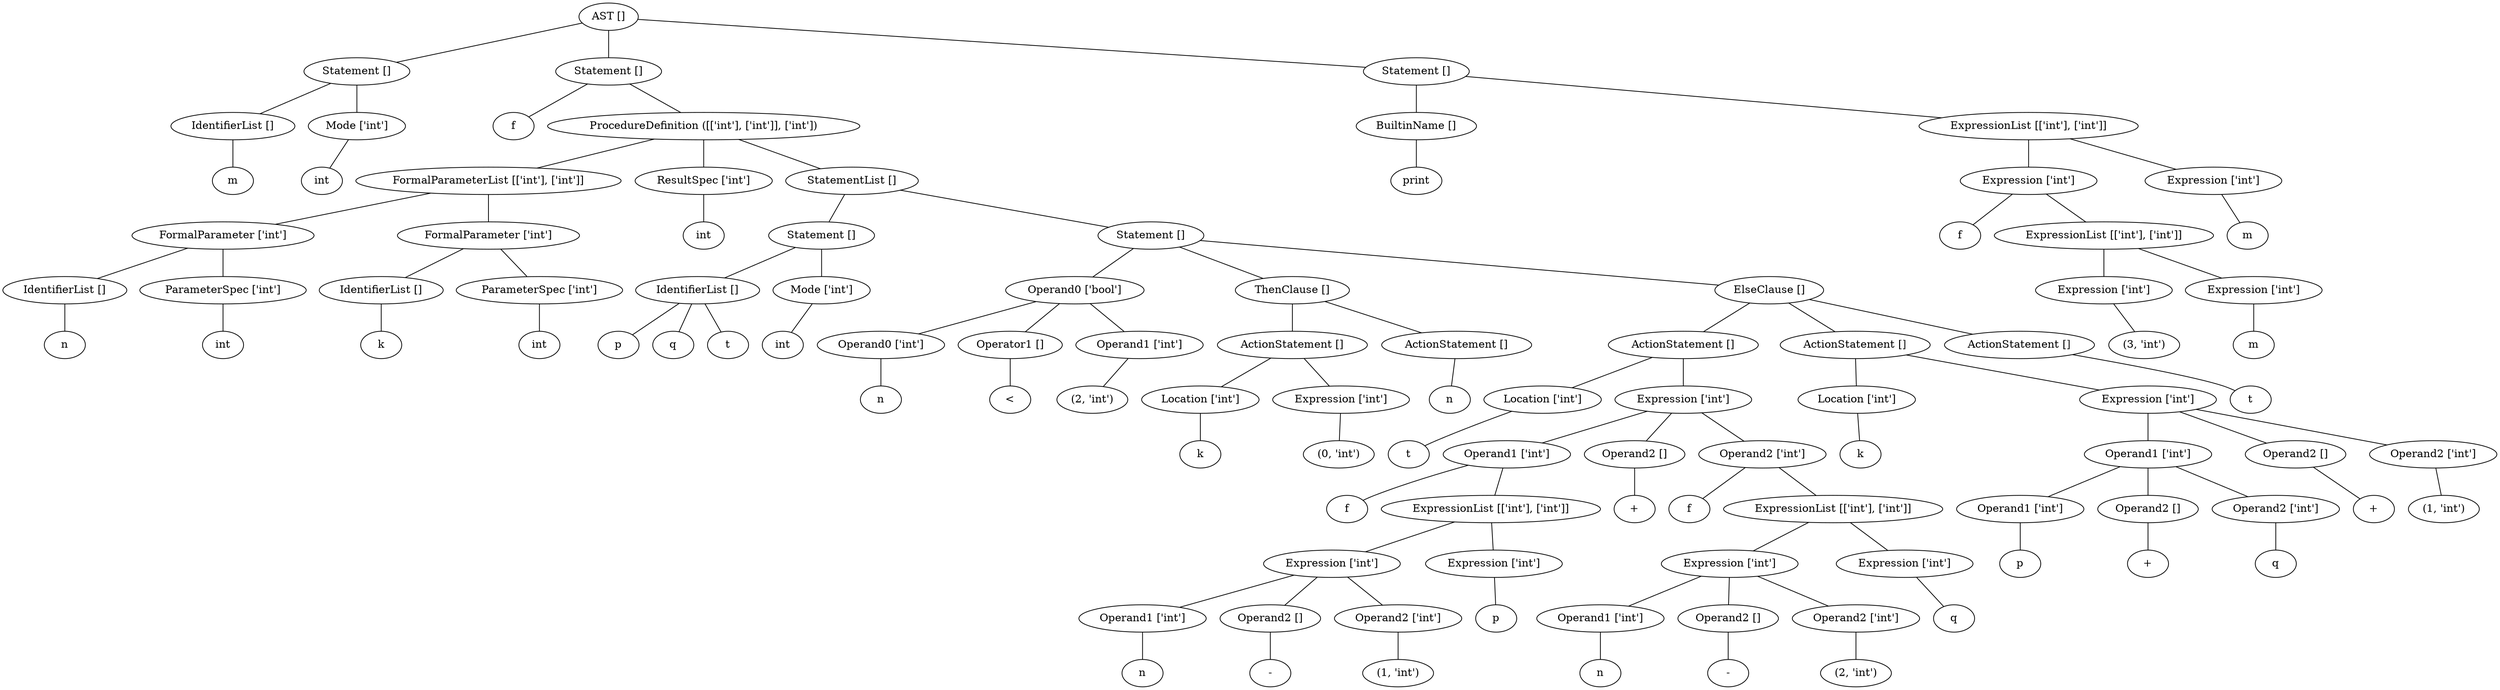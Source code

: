 graph G {
140556960309936 [label="AST []"];
140556981164856 [label="AST []"];
140556960309936 -- 140556981164856;
140556981164856 [label="Statement []"];
140556960399712 [label="Statement []"];
140556981164856 -- 140556960399712;
140556960399712 [label="IdentifierList []"];
10508404736352102068 [label=m];
140556960399712 -- 10508404736352102068;
140556981204472 [label="Statement []"];
140556981164856 -- 140556981204472;
140556981204472 [label="Mode ['int']"];
13652575805849603422 [label=int];
140556981204472 -- 13652575805849603422;
140556958462024 [label="AST []"];
140556960309936 -- 140556958462024;
140556958462024 [label="Statement []"];
10052637090248032270 [label=f];
140556958462024 -- 10052637090248032270;
140556958463592 [label="Statement []"];
140556958462024 -- 140556958463592;
140556958463592 [label="ProcedureDefinition ([['int'], ['int']], ['int'])"];
140556958462584 [label="ProcedureDefinition ([['int'], ['int']], ['int'])"];
140556958463592 -- 140556958462584;
140556958462584 [label="FormalParameterList [['int'], ['int']]"];
140556958462472 [label="FormalParameterList [['int'], ['int']]"];
140556958462584 -- 140556958462472;
140556958462472 [label="FormalParameter ['int']"];
140556958462192 [label="FormalParameter ['int']"];
140556958462472 -- 140556958462192;
140556958462192 [label="IdentifierList []"];
10227971289997723693 [label=n];
140556958462192 -- 10227971289997723693;
140556958462360 [label="FormalParameter ['int']"];
140556958462472 -- 140556958462360;
140556958462360 [label="ParameterSpec ['int']"];
9869930810854581844 [label=int];
140556958462360 -- 9869930810854581844;
140556958463032 [label="FormalParameterList [['int'], ['int']]"];
140556958462584 -- 140556958463032;
140556958463032 [label="FormalParameter ['int']"];
140556958462696 [label="FormalParameter ['int']"];
140556958463032 -- 140556958462696;
140556958462696 [label="IdentifierList []"];
10517056333854064666 [label=k];
140556958462696 -- 10517056333854064666;
140556958462864 [label="FormalParameter ['int']"];
140556958463032 -- 140556958462864;
140556958462864 [label="ParameterSpec ['int']"];
9364765308078504313 [label=int];
140556958462864 -- 9364765308078504313;
140556958463088 [label="ProcedureDefinition ([['int'], ['int']], ['int'])"];
140556958463592 -- 140556958463088;
140556958463088 [label="ResultSpec ['int']"];
10034480035503137635 [label=int];
140556958463088 -- 10034480035503137635;
140556958150952 [label="ProcedureDefinition ([['int'], ['int']], ['int'])"];
140556958463592 -- 140556958150952;
140556958150952 [label="StatementList []"];
140556958463648 [label="StatementList []"];
140556958150952 -- 140556958463648;
140556958463648 [label="Statement []"];
140556958463816 [label="Statement []"];
140556958463648 -- 140556958463816;
140556958463816 [label="IdentifierList []"];
12125308086334101037 [label=p];
140556958463816 -- 12125308086334101037;
10637481263154814929 [label=q];
140556958463816 -- 10637481263154814929;
13446711100930415564 [label=t];
140556958463816 -- 13446711100930415564;
140556958463872 [label="Statement []"];
140556958463648 -- 140556958463872;
140556958463872 [label="Mode ['int']"];
12343574069392711983 [label=int];
140556958463872 -- 12343574069392711983;
140556958463256 [label="StatementList []"];
140556958150952 -- 140556958463256;
140556958463256 [label="Statement []"];
140556958464824 [label="Statement []"];
140556958463256 -- 140556958464824;
140556958464824 [label="Operand0 ['bool']"];
140556958464208 [label="Operand0 ['bool']"];
140556958464824 -- 140556958464208;
140556958464208 [label="Operand0 ['int']"];
9401567954965690331 [label=n];
140556958464208 -- 9401567954965690331;
140556958464096 [label="Operand0 ['bool']"];
140556958464824 -- 140556958464096;
140556958464096 [label="Operator1 []"];
12702182800856937491 [label="<"];
140556958464096 -- 12702182800856937491;
140556958464768 [label="Operand0 ['bool']"];
140556958464824 -- 140556958464768;
140556958464768 [label="Operand1 ['int']"];
11100777514477823985 [label="(2, 'int')"];
140556958464768 -- 11100777514477823985;
140556960333608 [label="Statement []"];
140556958463256 -- 140556960333608;
140556960333608 [label="ThenClause []"];
140556958465608 [label="ThenClause []"];
140556960333608 -- 140556958465608;
140556958465608 [label="ActionStatement []"];
140556958464320 [label="ActionStatement []"];
140556958465608 -- 140556958464320;
140556958464320 [label="Location ['int']"];
12234526481556729031 [label=k];
140556958464320 -- 12234526481556729031;
140556958465440 [label="ActionStatement []"];
140556958465608 -- 140556958465440;
140556958465440 [label="Expression ['int']"];
13773496706613488774 [label="(0, 'int')"];
140556958465440 -- 13773496706613488774;
140556958150896 [label="ThenClause []"];
140556960333608 -- 140556958150896;
140556958150896 [label="ActionStatement []"];
9478921783419505728 [label=n];
140556958150896 -- 9478921783419505728;
140556959483496 [label="Statement []"];
140556958463256 -- 140556959483496;
140556959483496 [label="ElseClause []"];
140556958153472 [label="ElseClause []"];
140556959483496 -- 140556958153472;
140556958153472 [label="ActionStatement []"];
140556958464600 [label="ActionStatement []"];
140556958153472 -- 140556958464600;
140556958464600 [label="Location ['int']"];
9622336495195495898 [label=t];
140556958464600 -- 9622336495195495898;
140556958154312 [label="ActionStatement []"];
140556958153472 -- 140556958154312;
140556958154312 [label="Expression ['int']"];
140556958152240 [label="Expression ['int']"];
140556958154312 -- 140556958152240;
140556958152240 [label="Operand1 ['int']"];
9226883248332940096 [label=f];
140556958152240 -- 9226883248332940096;
140556958152520 [label="Operand1 ['int']"];
140556958152240 -- 140556958152520;
140556958152520 [label="ExpressionList [['int'], ['int']]"];
140556958152016 [label="ExpressionList [['int'], ['int']]"];
140556958152520 -- 140556958152016;
140556958152016 [label="Expression ['int']"];
140556958151400 [label="Expression ['int']"];
140556958152016 -- 140556958151400;
140556958151400 [label="Operand1 ['int']"];
10480503569109912295 [label=n];
140556958151400 -- 10480503569109912295;
140556958151456 [label="Expression ['int']"];
140556958152016 -- 140556958151456;
140556958151456 [label="Operand2 []"];
13126183917230222139 [label="-"];
140556958151456 -- 13126183917230222139;
140556958151848 [label="Expression ['int']"];
140556958152016 -- 140556958151848;
140556958151848 [label="Operand2 ['int']"];
12990289394671673850 [label="(1, 'int')"];
140556958151848 -- 12990289394671673850;
140556958152464 [label="ExpressionList [['int'], ['int']]"];
140556958152520 -- 140556958152464;
140556958152464 [label="Expression ['int']"];
11311715825131059721 [label=p];
140556958152464 -- 11311715825131059721;
140556958152072 [label="Expression ['int']"];
140556958154312 -- 140556958152072;
140556958152072 [label="Operand2 []"];
11531301304761836111 [label="+"];
140556958152072 -- 11531301304761836111;
140556958154368 [label="Expression ['int']"];
140556958154312 -- 140556958154368;
140556958154368 [label="Operand2 ['int']"];
10362468807725938307 [label=f];
140556958154368 -- 10362468807725938307;
140556958154256 [label="Operand2 ['int']"];
140556958154368 -- 140556958154256;
140556958154256 [label="ExpressionList [['int'], ['int']]"];
140556958153752 [label="ExpressionList [['int'], ['int']]"];
140556958154256 -- 140556958153752;
140556958153752 [label="Expression ['int']"];
140556958153136 [label="Expression ['int']"];
140556958153752 -- 140556958153136;
140556958153136 [label="Operand1 ['int']"];
11041656773482559164 [label=n];
140556958153136 -- 11041656773482559164;
140556958153192 [label="Expression ['int']"];
140556958153752 -- 140556958153192;
140556958153192 [label="Operand2 []"];
12741464768231991772 [label="-"];
140556958153192 -- 12741464768231991772;
140556958153584 [label="Expression ['int']"];
140556958153752 -- 140556958153584;
140556958153584 [label="Operand2 ['int']"];
10286996838842947876 [label="(2, 'int')"];
140556958153584 -- 10286996838842947876;
140556958154200 [label="ExpressionList [['int'], ['int']]"];
140556958154256 -- 140556958154200;
140556958154200 [label="Expression ['int']"];
11248345586002310077 [label=q];
140556958154200 -- 11248345586002310077;
140556959484952 [label="ElseClause []"];
140556959483496 -- 140556959484952;
140556959484952 [label="ActionStatement []"];
140556958465552 [label="ActionStatement []"];
140556959484952 -- 140556958465552;
140556958465552 [label="Location ['int']"];
13463413581462192755 [label=k];
140556958465552 -- 13463413581462192755;
140556959482824 [label="ActionStatement []"];
140556959484952 -- 140556959482824;
140556959482824 [label="Expression ['int']"];
140556959483216 [label="Expression ['int']"];
140556959482824 -- 140556959483216;
140556959483216 [label="Operand1 ['int']"];
140556959484840 [label="Operand1 ['int']"];
140556959483216 -- 140556959484840;
140556959484840 [label="Operand1 ['int']"];
13622789552267395356 [label=p];
140556959484840 -- 13622789552267395356;
140556959485400 [label="Operand1 ['int']"];
140556959483216 -- 140556959485400;
140556959485400 [label="Operand2 []"];
11530928047111621060 [label="+"];
140556959485400 -- 11530928047111621060;
140556959482656 [label="Operand1 ['int']"];
140556959483216 -- 140556959482656;
140556959482656 [label="Operand2 ['int']"];
11517686136105124277 [label=q];
140556959482656 -- 11517686136105124277;
140556959483384 [label="Expression ['int']"];
140556959482824 -- 140556959483384;
140556959483384 [label="Operand2 []"];
9681317306675375709 [label="+"];
140556959483384 -- 9681317306675375709;
140556959484560 [label="Expression ['int']"];
140556959482824 -- 140556959484560;
140556959484560 [label="Operand2 ['int']"];
11511964397107374617 [label="(1, 'int')"];
140556959484560 -- 11511964397107374617;
140556959482880 [label="ElseClause []"];
140556959483496 -- 140556959482880;
140556959482880 [label="ActionStatement []"];
13077902335568186334 [label=t];
140556959482880 -- 13077902335568186334;
140556958462416 [label="AST []"];
140556960309936 -- 140556958462416;
140556958462416 [label="Statement []"];
140556960400608 [label="Statement []"];
140556958462416 -- 140556960400608;
140556960400608 [label="BuiltinName []"];
12715210776621195246 [label=print];
140556960400608 -- 12715210776621195246;
140556959497912 [label="Statement []"];
140556958462416 -- 140556959497912;
140556959497912 [label="ExpressionList [['int'], ['int']]"];
140556959483720 [label="ExpressionList [['int'], ['int']]"];
140556959497912 -- 140556959483720;
140556959483720 [label="Expression ['int']"];
10240295256285331281 [label=f];
140556959483720 -- 10240295256285331281;
140556959484336 [label="Expression ['int']"];
140556959483720 -- 140556959484336;
140556959484336 [label="ExpressionList [['int'], ['int']]"];
140556959484616 [label="ExpressionList [['int'], ['int']]"];
140556959484336 -- 140556959484616;
140556959484616 [label="Expression ['int']"];
11836636959206772364 [label="(3, 'int')"];
140556959484616 -- 11836636959206772364;
140556959484224 [label="ExpressionList [['int'], ['int']]"];
140556959484336 -- 140556959484224;
140556959484224 [label="Expression ['int']"];
13710751483872416100 [label=m];
140556959484224 -- 13710751483872416100;
140556959495504 [label="ExpressionList [['int'], ['int']]"];
140556959497912 -- 140556959495504;
140556959495504 [label="Expression ['int']"];
11385811966800070003 [label=m];
140556959495504 -- 11385811966800070003;
}
